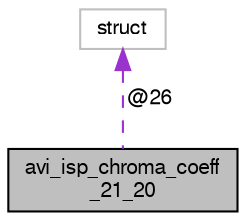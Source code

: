 digraph "avi_isp_chroma_coeff_21_20"
{
  edge [fontname="FreeSans",fontsize="10",labelfontname="FreeSans",labelfontsize="10"];
  node [fontname="FreeSans",fontsize="10",shape=record];
  Node1 [label="avi_isp_chroma_coeff\l_21_20",height=0.2,width=0.4,color="black", fillcolor="grey75", style="filled", fontcolor="black"];
  Node2 -> Node1 [dir="back",color="darkorchid3",fontsize="10",style="dashed",label=" @26" ,fontname="FreeSans"];
  Node2 [label="struct",height=0.2,width=0.4,color="grey75", fillcolor="white", style="filled"];
}
